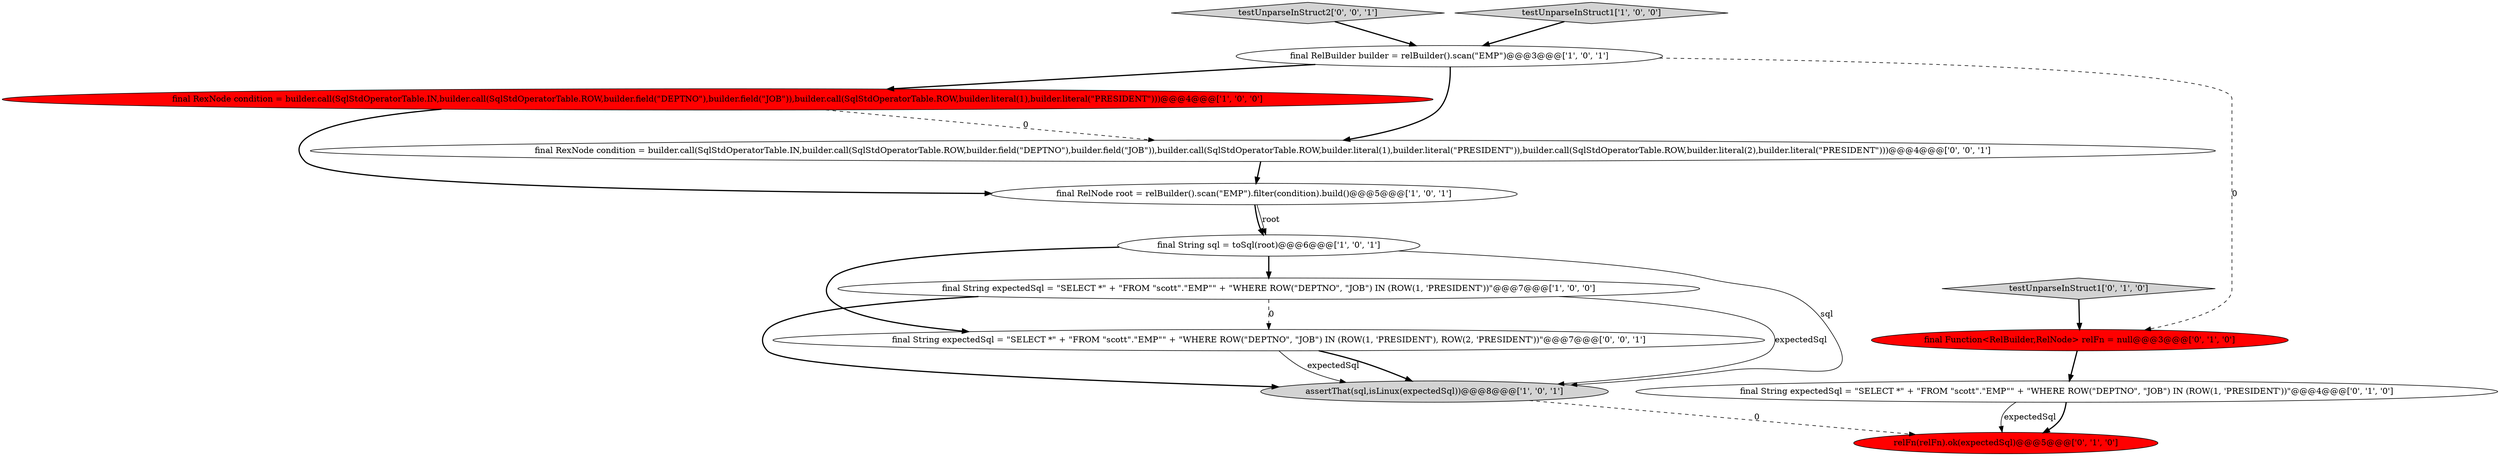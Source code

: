 digraph {
0 [style = filled, label = "final RelBuilder builder = relBuilder().scan(\"EMP\")@@@3@@@['1', '0', '1']", fillcolor = white, shape = ellipse image = "AAA0AAABBB1BBB"];
10 [style = filled, label = "relFn(relFn).ok(expectedSql)@@@5@@@['0', '1', '0']", fillcolor = red, shape = ellipse image = "AAA1AAABBB2BBB"];
7 [style = filled, label = "testUnparseInStruct1['0', '1', '0']", fillcolor = lightgray, shape = diamond image = "AAA0AAABBB2BBB"];
13 [style = filled, label = "final String expectedSql = \"SELECT *\" + \"FROM \"scott\".\"EMP\"\" + \"WHERE ROW(\"DEPTNO\", \"JOB\") IN (ROW(1, 'PRESIDENT'), ROW(2, 'PRESIDENT'))\"@@@7@@@['0', '0', '1']", fillcolor = white, shape = ellipse image = "AAA0AAABBB3BBB"];
1 [style = filled, label = "final RelNode root = relBuilder().scan(\"EMP\").filter(condition).build()@@@5@@@['1', '0', '1']", fillcolor = white, shape = ellipse image = "AAA0AAABBB1BBB"];
11 [style = filled, label = "testUnparseInStruct2['0', '0', '1']", fillcolor = lightgray, shape = diamond image = "AAA0AAABBB3BBB"];
8 [style = filled, label = "final Function<RelBuilder,RelNode> relFn = null@@@3@@@['0', '1', '0']", fillcolor = red, shape = ellipse image = "AAA1AAABBB2BBB"];
12 [style = filled, label = "final RexNode condition = builder.call(SqlStdOperatorTable.IN,builder.call(SqlStdOperatorTable.ROW,builder.field(\"DEPTNO\"),builder.field(\"JOB\")),builder.call(SqlStdOperatorTable.ROW,builder.literal(1),builder.literal(\"PRESIDENT\")),builder.call(SqlStdOperatorTable.ROW,builder.literal(2),builder.literal(\"PRESIDENT\")))@@@4@@@['0', '0', '1']", fillcolor = white, shape = ellipse image = "AAA0AAABBB3BBB"];
2 [style = filled, label = "assertThat(sql,isLinux(expectedSql))@@@8@@@['1', '0', '1']", fillcolor = lightgray, shape = ellipse image = "AAA0AAABBB1BBB"];
4 [style = filled, label = "final RexNode condition = builder.call(SqlStdOperatorTable.IN,builder.call(SqlStdOperatorTable.ROW,builder.field(\"DEPTNO\"),builder.field(\"JOB\")),builder.call(SqlStdOperatorTable.ROW,builder.literal(1),builder.literal(\"PRESIDENT\")))@@@4@@@['1', '0', '0']", fillcolor = red, shape = ellipse image = "AAA1AAABBB1BBB"];
9 [style = filled, label = "final String expectedSql = \"SELECT *\" + \"FROM \"scott\".\"EMP\"\" + \"WHERE ROW(\"DEPTNO\", \"JOB\") IN (ROW(1, 'PRESIDENT'))\"@@@4@@@['0', '1', '0']", fillcolor = white, shape = ellipse image = "AAA0AAABBB2BBB"];
5 [style = filled, label = "final String sql = toSql(root)@@@6@@@['1', '0', '1']", fillcolor = white, shape = ellipse image = "AAA0AAABBB1BBB"];
3 [style = filled, label = "testUnparseInStruct1['1', '0', '0']", fillcolor = lightgray, shape = diamond image = "AAA0AAABBB1BBB"];
6 [style = filled, label = "final String expectedSql = \"SELECT *\" + \"FROM \"scott\".\"EMP\"\" + \"WHERE ROW(\"DEPTNO\", \"JOB\") IN (ROW(1, 'PRESIDENT'))\"@@@7@@@['1', '0', '0']", fillcolor = white, shape = ellipse image = "AAA0AAABBB1BBB"];
1->5 [style = bold, label=""];
13->2 [style = solid, label="expectedSql"];
0->12 [style = bold, label=""];
9->10 [style = bold, label=""];
7->8 [style = bold, label=""];
12->1 [style = bold, label=""];
1->5 [style = solid, label="root"];
3->0 [style = bold, label=""];
2->10 [style = dashed, label="0"];
4->12 [style = dashed, label="0"];
6->2 [style = bold, label=""];
11->0 [style = bold, label=""];
6->2 [style = solid, label="expectedSql"];
6->13 [style = dashed, label="0"];
5->6 [style = bold, label=""];
0->4 [style = bold, label=""];
5->13 [style = bold, label=""];
8->9 [style = bold, label=""];
0->8 [style = dashed, label="0"];
4->1 [style = bold, label=""];
9->10 [style = solid, label="expectedSql"];
13->2 [style = bold, label=""];
5->2 [style = solid, label="sql"];
}
